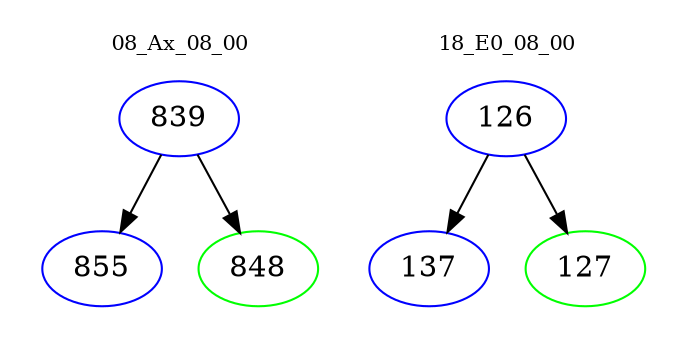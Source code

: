 digraph{
subgraph cluster_0 {
color = white
label = "08_Ax_08_00";
fontsize=10;
T0_839 [label="839", color="blue"]
T0_839 -> T0_855 [color="black"]
T0_855 [label="855", color="blue"]
T0_839 -> T0_848 [color="black"]
T0_848 [label="848", color="green"]
}
subgraph cluster_1 {
color = white
label = "18_E0_08_00";
fontsize=10;
T1_126 [label="126", color="blue"]
T1_126 -> T1_137 [color="black"]
T1_137 [label="137", color="blue"]
T1_126 -> T1_127 [color="black"]
T1_127 [label="127", color="green"]
}
}
